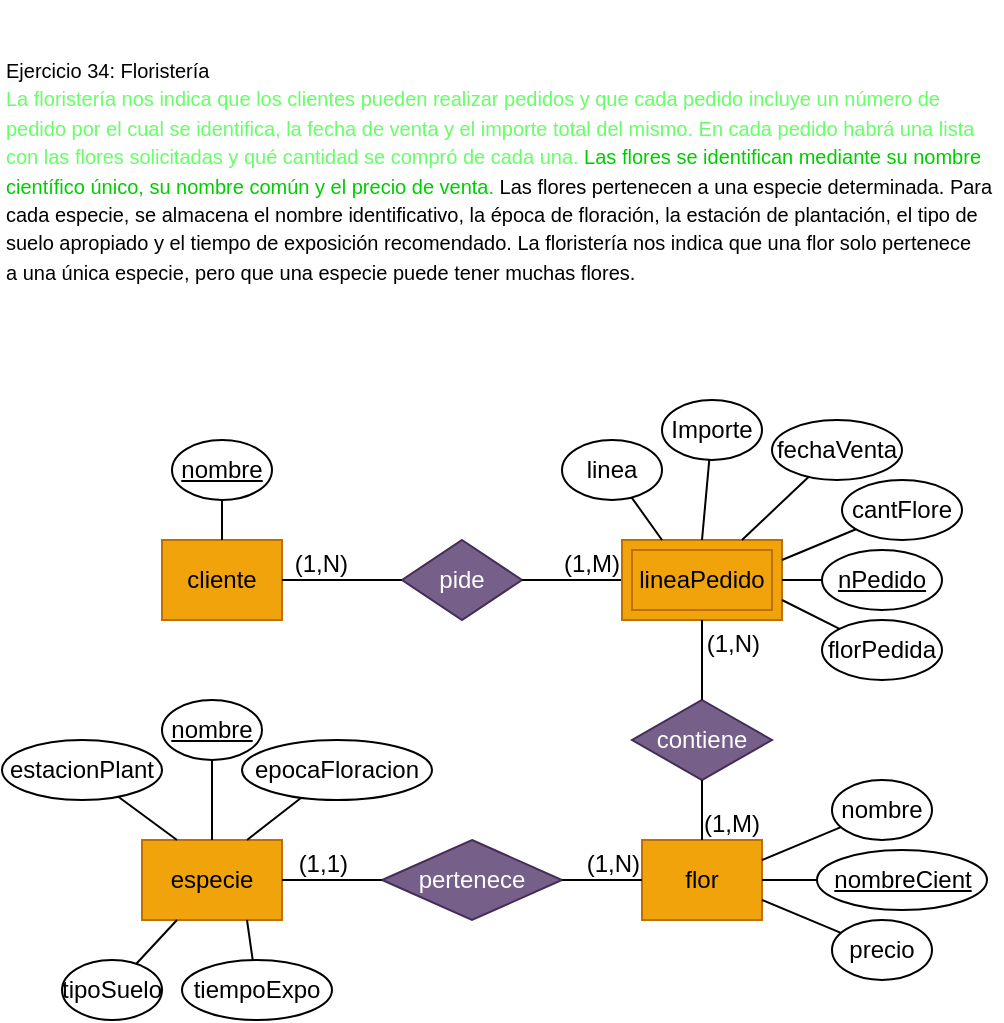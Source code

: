 <mxfile version="27.0.9">
  <diagram name="Página-1" id="RZ7EFmUV7fL9KG5f3UMx">
    <mxGraphModel dx="788" dy="1720" grid="1" gridSize="10" guides="1" tooltips="1" connect="1" arrows="1" fold="1" page="1" pageScale="1" pageWidth="827" pageHeight="1169" math="0" shadow="0">
      <root>
        <mxCell id="0" />
        <mxCell id="1" parent="0" />
        <mxCell id="-OEHWUJd3B2xy4A2kZtr-1" value="&lt;div&gt;&lt;span style=&quot;font-size: 10px;&quot;&gt;Ejercicio 34: Floristería&lt;/span&gt;&lt;/div&gt;&lt;div&gt;&lt;span style=&quot;font-size: 10px;&quot;&gt;&lt;font style=&quot;color: rgb(102, 255, 102);&quot;&gt;La floristería nos indica que los clientes pueden realizar pedidos y que cada pedido incluye un número de&lt;/font&gt;&lt;/span&gt;&lt;/div&gt;&lt;div&gt;&lt;span style=&quot;font-size: 10px;&quot;&gt;&lt;font style=&quot;color: rgb(102, 255, 102);&quot;&gt;pedido por el cual se identifica, la fecha de venta y el importe total del mismo. En cada pedido habrá una lista&lt;/font&gt;&lt;/span&gt;&lt;/div&gt;&lt;div&gt;&lt;span style=&quot;font-size: 10px;&quot;&gt;&lt;font style=&quot;color: rgb(102, 255, 102);&quot;&gt;con las flores solicitadas y qué cantidad se compró de cada una.&lt;/font&gt;&lt;font style=&quot;color: rgb(0, 204, 0);&quot;&gt; Las flores se identifican mediante su nombre&lt;/font&gt;&lt;/span&gt;&lt;/div&gt;&lt;div&gt;&lt;span style=&quot;font-size: 10px;&quot;&gt;&lt;font style=&quot;color: rgb(0, 204, 0);&quot;&gt;científico único, su nombre común y el precio de venta. &lt;/font&gt;Las flores pertenecen a una especie determinada. Para&lt;/span&gt;&lt;/div&gt;&lt;div&gt;&lt;span style=&quot;font-size: 10px;&quot;&gt;cada especie, se almacena el nombre identificativo, la época de floración, la estación de plantación, el tipo de&lt;/span&gt;&lt;/div&gt;&lt;div&gt;&lt;span style=&quot;font-size: 10px;&quot;&gt;suelo apropiado y el tiempo de exposición recomendado. La floristería nos indica que una flor solo pertenece&lt;/span&gt;&lt;/div&gt;&lt;div&gt;&lt;span style=&quot;font-size: 10px;&quot;&gt;a una única especie, pero que una especie puede tener muchas flores.&lt;/span&gt;&lt;/div&gt;" style="text;html=1;align=left;verticalAlign=middle;whiteSpace=wrap;rounded=0;" parent="1" vertex="1">
          <mxGeometry x="70" y="-70" width="500" height="170" as="geometry" />
        </mxCell>
        <mxCell id="-OEHWUJd3B2xy4A2kZtr-2" value="cliente" style="whiteSpace=wrap;html=1;align=center;fillColor=#f0a30a;strokeColor=#BD7000;fontColor=#000000;" parent="1" vertex="1">
          <mxGeometry x="150" y="200" width="60" height="40" as="geometry" />
        </mxCell>
        <mxCell id="-OEHWUJd3B2xy4A2kZtr-3" value="flor" style="whiteSpace=wrap;html=1;align=center;fillColor=#f0a30a;strokeColor=#BD7000;fontColor=#000000;" parent="1" vertex="1">
          <mxGeometry x="390" y="350" width="60" height="40" as="geometry" />
        </mxCell>
        <mxCell id="-OEHWUJd3B2xy4A2kZtr-4" value="pide" style="shape=rhombus;perimeter=rhombusPerimeter;whiteSpace=wrap;html=1;align=center;fillColor=#76608a;fontColor=#ffffff;strokeColor=#432D57;" parent="1" vertex="1">
          <mxGeometry x="270" y="200" width="60" height="40" as="geometry" />
        </mxCell>
        <mxCell id="-OEHWUJd3B2xy4A2kZtr-5" value="" style="endArrow=none;html=1;rounded=0;exitX=0;exitY=0.5;exitDx=0;exitDy=0;entryX=1;entryY=0.5;entryDx=0;entryDy=0;" parent="1" source="-OEHWUJd3B2xy4A2kZtr-4" target="-OEHWUJd3B2xy4A2kZtr-2" edge="1">
          <mxGeometry relative="1" as="geometry">
            <mxPoint x="271" y="190" as="sourcePoint" />
            <mxPoint x="224" y="220" as="targetPoint" />
          </mxGeometry>
        </mxCell>
        <mxCell id="-OEHWUJd3B2xy4A2kZtr-6" value="(1,N)" style="resizable=0;html=1;whiteSpace=wrap;align=right;verticalAlign=bottom;" parent="-OEHWUJd3B2xy4A2kZtr-5" connectable="0" vertex="1">
          <mxGeometry x="1" relative="1" as="geometry">
            <mxPoint x="34" as="offset" />
          </mxGeometry>
        </mxCell>
        <mxCell id="-OEHWUJd3B2xy4A2kZtr-7" value="" style="endArrow=none;html=1;rounded=0;exitX=1;exitY=0.5;exitDx=0;exitDy=0;entryX=0;entryY=0.5;entryDx=0;entryDy=0;" parent="1" source="-OEHWUJd3B2xy4A2kZtr-4" target="-OEHWUJd3B2xy4A2kZtr-10" edge="1">
          <mxGeometry relative="1" as="geometry">
            <mxPoint x="271" y="190" as="sourcePoint" />
            <mxPoint x="380" y="220" as="targetPoint" />
          </mxGeometry>
        </mxCell>
        <mxCell id="-OEHWUJd3B2xy4A2kZtr-8" value="(1,M)" style="resizable=0;html=1;whiteSpace=wrap;align=right;verticalAlign=bottom;" parent="-OEHWUJd3B2xy4A2kZtr-7" connectable="0" vertex="1">
          <mxGeometry x="1" relative="1" as="geometry">
            <mxPoint as="offset" />
          </mxGeometry>
        </mxCell>
        <mxCell id="-OEHWUJd3B2xy4A2kZtr-10" value="lineaPedido" style="whiteSpace=wrap;html=1;align=center;fillColor=#f0a30a;strokeColor=#BD7000;fontColor=#000000;shape=ext;margin=3;double=1;" parent="1" vertex="1">
          <mxGeometry x="380" y="200" width="80" height="40" as="geometry" />
        </mxCell>
        <mxCell id="-OEHWUJd3B2xy4A2kZtr-12" value="contiene" style="shape=rhombus;perimeter=rhombusPerimeter;whiteSpace=wrap;html=1;align=center;fillColor=#76608a;fontColor=#ffffff;strokeColor=#432D57;" parent="1" vertex="1">
          <mxGeometry x="385" y="280" width="70" height="40" as="geometry" />
        </mxCell>
        <mxCell id="-OEHWUJd3B2xy4A2kZtr-13" value="" style="endArrow=none;html=1;rounded=0;exitX=0.5;exitY=0;exitDx=0;exitDy=0;entryX=0.5;entryY=1;entryDx=0;entryDy=0;" parent="1" source="-OEHWUJd3B2xy4A2kZtr-12" target="-OEHWUJd3B2xy4A2kZtr-10" edge="1">
          <mxGeometry relative="1" as="geometry">
            <mxPoint x="347" y="260" as="sourcePoint" />
            <mxPoint x="300" y="290" as="targetPoint" />
          </mxGeometry>
        </mxCell>
        <mxCell id="-OEHWUJd3B2xy4A2kZtr-14" value="(1,N)" style="resizable=0;html=1;whiteSpace=wrap;align=right;verticalAlign=bottom;" parent="-OEHWUJd3B2xy4A2kZtr-13" connectable="0" vertex="1">
          <mxGeometry x="1" relative="1" as="geometry">
            <mxPoint x="30" y="20" as="offset" />
          </mxGeometry>
        </mxCell>
        <mxCell id="-OEHWUJd3B2xy4A2kZtr-15" value="" style="endArrow=none;html=1;rounded=0;exitX=0.5;exitY=1;exitDx=0;exitDy=0;entryX=0.5;entryY=0;entryDx=0;entryDy=0;" parent="1" source="-OEHWUJd3B2xy4A2kZtr-12" target="-OEHWUJd3B2xy4A2kZtr-3" edge="1">
          <mxGeometry relative="1" as="geometry">
            <mxPoint x="347" y="260" as="sourcePoint" />
            <mxPoint x="520" y="290" as="targetPoint" />
          </mxGeometry>
        </mxCell>
        <mxCell id="-OEHWUJd3B2xy4A2kZtr-16" value="(1,M)" style="resizable=0;html=1;whiteSpace=wrap;align=right;verticalAlign=bottom;" parent="-OEHWUJd3B2xy4A2kZtr-15" connectable="0" vertex="1">
          <mxGeometry x="1" relative="1" as="geometry">
            <mxPoint x="30" as="offset" />
          </mxGeometry>
        </mxCell>
        <mxCell id="-OEHWUJd3B2xy4A2kZtr-17" value="" style="endArrow=none;html=1;rounded=0;exitX=1;exitY=0.5;exitDx=0;exitDy=0;" parent="1" source="-OEHWUJd3B2xy4A2kZtr-10" target="-OEHWUJd3B2xy4A2kZtr-18" edge="1">
          <mxGeometry relative="1" as="geometry">
            <mxPoint x="474" y="220" as="sourcePoint" />
            <mxPoint x="534" y="220" as="targetPoint" />
          </mxGeometry>
        </mxCell>
        <mxCell id="-OEHWUJd3B2xy4A2kZtr-18" value="&lt;u&gt;nPedido&lt;/u&gt;" style="ellipse;whiteSpace=wrap;html=1;align=center;" parent="1" vertex="1">
          <mxGeometry x="480" y="205" width="60" height="30" as="geometry" />
        </mxCell>
        <mxCell id="-OEHWUJd3B2xy4A2kZtr-19" value="" style="endArrow=none;html=1;rounded=0;exitX=0.75;exitY=0;exitDx=0;exitDy=0;" parent="1" source="-OEHWUJd3B2xy4A2kZtr-10" target="-OEHWUJd3B2xy4A2kZtr-20" edge="1">
          <mxGeometry relative="1" as="geometry">
            <mxPoint x="450" y="175" as="sourcePoint" />
            <mxPoint x="510" y="175" as="targetPoint" />
          </mxGeometry>
        </mxCell>
        <mxCell id="-OEHWUJd3B2xy4A2kZtr-20" value="fechaVenta" style="ellipse;whiteSpace=wrap;html=1;align=center;" parent="1" vertex="1">
          <mxGeometry x="455" y="140" width="65" height="30" as="geometry" />
        </mxCell>
        <mxCell id="-OEHWUJd3B2xy4A2kZtr-21" value="" style="endArrow=none;html=1;rounded=0;exitX=0.5;exitY=0;exitDx=0;exitDy=0;" parent="1" source="-OEHWUJd3B2xy4A2kZtr-10" target="-OEHWUJd3B2xy4A2kZtr-22" edge="1">
          <mxGeometry relative="1" as="geometry">
            <mxPoint x="370" y="165" as="sourcePoint" />
            <mxPoint x="430" y="165" as="targetPoint" />
          </mxGeometry>
        </mxCell>
        <mxCell id="-OEHWUJd3B2xy4A2kZtr-22" value="Importe" style="ellipse;whiteSpace=wrap;html=1;align=center;" parent="1" vertex="1">
          <mxGeometry x="400" y="130" width="50" height="30" as="geometry" />
        </mxCell>
        <mxCell id="-OEHWUJd3B2xy4A2kZtr-23" value="" style="endArrow=none;html=1;rounded=0;exitX=1;exitY=0.75;exitDx=0;exitDy=0;" parent="1" source="-OEHWUJd3B2xy4A2kZtr-10" target="-OEHWUJd3B2xy4A2kZtr-24" edge="1">
          <mxGeometry relative="1" as="geometry">
            <mxPoint x="455" y="255" as="sourcePoint" />
            <mxPoint x="515" y="255" as="targetPoint" />
          </mxGeometry>
        </mxCell>
        <mxCell id="-OEHWUJd3B2xy4A2kZtr-24" value="florPedida" style="ellipse;whiteSpace=wrap;html=1;align=center;" parent="1" vertex="1">
          <mxGeometry x="480" y="240" width="60" height="30" as="geometry" />
        </mxCell>
        <mxCell id="-OEHWUJd3B2xy4A2kZtr-25" value="" style="endArrow=none;html=1;rounded=0;exitX=1;exitY=0.25;exitDx=0;exitDy=0;" parent="1" source="-OEHWUJd3B2xy4A2kZtr-10" target="-OEHWUJd3B2xy4A2kZtr-26" edge="1">
          <mxGeometry relative="1" as="geometry">
            <mxPoint x="490" y="195" as="sourcePoint" />
            <mxPoint x="550" y="195" as="targetPoint" />
          </mxGeometry>
        </mxCell>
        <mxCell id="-OEHWUJd3B2xy4A2kZtr-26" value="cantFlore" style="ellipse;whiteSpace=wrap;html=1;align=center;" parent="1" vertex="1">
          <mxGeometry x="490" y="170" width="60" height="30" as="geometry" />
        </mxCell>
        <mxCell id="-OEHWUJd3B2xy4A2kZtr-27" value="" style="endArrow=none;html=1;rounded=0;exitX=1;exitY=0.5;exitDx=0;exitDy=0;" parent="1" source="-OEHWUJd3B2xy4A2kZtr-3" target="-OEHWUJd3B2xy4A2kZtr-28" edge="1">
          <mxGeometry relative="1" as="geometry">
            <mxPoint x="460" y="370" as="sourcePoint" />
            <mxPoint x="520" y="370" as="targetPoint" />
          </mxGeometry>
        </mxCell>
        <mxCell id="-OEHWUJd3B2xy4A2kZtr-28" value="&lt;u&gt;nombreCient&lt;/u&gt;" style="ellipse;whiteSpace=wrap;html=1;align=center;" parent="1" vertex="1">
          <mxGeometry x="477.5" y="355" width="85" height="30" as="geometry" />
        </mxCell>
        <mxCell id="-OEHWUJd3B2xy4A2kZtr-29" value="" style="endArrow=none;html=1;rounded=0;exitX=1;exitY=0.25;exitDx=0;exitDy=0;" parent="1" source="-OEHWUJd3B2xy4A2kZtr-3" target="-OEHWUJd3B2xy4A2kZtr-30" edge="1">
          <mxGeometry relative="1" as="geometry">
            <mxPoint x="468" y="325" as="sourcePoint" />
            <mxPoint x="528" y="325" as="targetPoint" />
          </mxGeometry>
        </mxCell>
        <mxCell id="-OEHWUJd3B2xy4A2kZtr-30" value="nombre" style="ellipse;whiteSpace=wrap;html=1;align=center;" parent="1" vertex="1">
          <mxGeometry x="485" y="320" width="50" height="30" as="geometry" />
        </mxCell>
        <mxCell id="-OEHWUJd3B2xy4A2kZtr-31" value="" style="endArrow=none;html=1;rounded=0;exitX=1;exitY=0.75;exitDx=0;exitDy=0;" parent="1" source="-OEHWUJd3B2xy4A2kZtr-3" target="-OEHWUJd3B2xy4A2kZtr-32" edge="1">
          <mxGeometry relative="1" as="geometry">
            <mxPoint x="460" y="410" as="sourcePoint" />
            <mxPoint x="528" y="405" as="targetPoint" />
          </mxGeometry>
        </mxCell>
        <mxCell id="-OEHWUJd3B2xy4A2kZtr-32" value="precio" style="ellipse;whiteSpace=wrap;html=1;align=center;" parent="1" vertex="1">
          <mxGeometry x="485" y="390" width="50" height="30" as="geometry" />
        </mxCell>
        <mxCell id="-OEHWUJd3B2xy4A2kZtr-33" value="especie" style="whiteSpace=wrap;html=1;align=center;fillColor=#f0a30a;strokeColor=#BD7000;fontColor=#000000;" parent="1" vertex="1">
          <mxGeometry x="140" y="350" width="70" height="40" as="geometry" />
        </mxCell>
        <mxCell id="-OEHWUJd3B2xy4A2kZtr-34" value="pertenece" style="shape=rhombus;perimeter=rhombusPerimeter;whiteSpace=wrap;html=1;align=center;fillColor=#76608a;fontColor=#ffffff;strokeColor=#432D57;" parent="1" vertex="1">
          <mxGeometry x="260" y="350" width="90" height="40" as="geometry" />
        </mxCell>
        <mxCell id="-OEHWUJd3B2xy4A2kZtr-35" value="" style="endArrow=none;html=1;rounded=0;exitX=0;exitY=0.5;exitDx=0;exitDy=0;entryX=1;entryY=0.5;entryDx=0;entryDy=0;" parent="1" source="-OEHWUJd3B2xy4A2kZtr-34" target="-OEHWUJd3B2xy4A2kZtr-33" edge="1">
          <mxGeometry relative="1" as="geometry">
            <mxPoint x="217" y="340" as="sourcePoint" />
            <mxPoint x="210" y="390" as="targetPoint" />
          </mxGeometry>
        </mxCell>
        <mxCell id="-OEHWUJd3B2xy4A2kZtr-36" value="(1,1)" style="resizable=0;html=1;whiteSpace=wrap;align=right;verticalAlign=bottom;" parent="-OEHWUJd3B2xy4A2kZtr-35" connectable="0" vertex="1">
          <mxGeometry x="1" relative="1" as="geometry">
            <mxPoint x="34" as="offset" />
          </mxGeometry>
        </mxCell>
        <mxCell id="-OEHWUJd3B2xy4A2kZtr-37" value="" style="endArrow=none;html=1;rounded=0;exitX=1;exitY=0.5;exitDx=0;exitDy=0;entryX=0;entryY=0.5;entryDx=0;entryDy=0;" parent="1" source="-OEHWUJd3B2xy4A2kZtr-34" target="-OEHWUJd3B2xy4A2kZtr-3" edge="1">
          <mxGeometry relative="1" as="geometry">
            <mxPoint x="217" y="340" as="sourcePoint" />
            <mxPoint x="390" y="370" as="targetPoint" />
          </mxGeometry>
        </mxCell>
        <mxCell id="-OEHWUJd3B2xy4A2kZtr-38" value="(1,N)" style="resizable=0;html=1;whiteSpace=wrap;align=right;verticalAlign=bottom;" parent="-OEHWUJd3B2xy4A2kZtr-37" connectable="0" vertex="1">
          <mxGeometry x="1" relative="1" as="geometry">
            <mxPoint as="offset" />
          </mxGeometry>
        </mxCell>
        <mxCell id="-OEHWUJd3B2xy4A2kZtr-39" value="" style="endArrow=none;html=1;rounded=0;exitX=0.5;exitY=0;exitDx=0;exitDy=0;" parent="1" source="-OEHWUJd3B2xy4A2kZtr-33" target="-OEHWUJd3B2xy4A2kZtr-40" edge="1">
          <mxGeometry relative="1" as="geometry">
            <mxPoint x="120" y="295" as="sourcePoint" />
            <mxPoint x="180" y="295" as="targetPoint" />
          </mxGeometry>
        </mxCell>
        <mxCell id="-OEHWUJd3B2xy4A2kZtr-40" value="&lt;u&gt;nombre&lt;/u&gt;" style="ellipse;whiteSpace=wrap;html=1;align=center;" parent="1" vertex="1">
          <mxGeometry x="150" y="280" width="50" height="30" as="geometry" />
        </mxCell>
        <mxCell id="-OEHWUJd3B2xy4A2kZtr-41" value="" style="endArrow=none;html=1;rounded=0;exitX=0.75;exitY=0;exitDx=0;exitDy=0;" parent="1" source="-OEHWUJd3B2xy4A2kZtr-33" target="-OEHWUJd3B2xy4A2kZtr-42" edge="1">
          <mxGeometry relative="1" as="geometry">
            <mxPoint x="200" y="315" as="sourcePoint" />
            <mxPoint x="260" y="315" as="targetPoint" />
          </mxGeometry>
        </mxCell>
        <mxCell id="-OEHWUJd3B2xy4A2kZtr-42" value="epocaFloracion" style="ellipse;whiteSpace=wrap;html=1;align=center;" parent="1" vertex="1">
          <mxGeometry x="190" y="300" width="95" height="30" as="geometry" />
        </mxCell>
        <mxCell id="-OEHWUJd3B2xy4A2kZtr-43" value="" style="endArrow=none;html=1;rounded=0;exitX=0.25;exitY=0;exitDx=0;exitDy=0;" parent="1" source="-OEHWUJd3B2xy4A2kZtr-33" target="-OEHWUJd3B2xy4A2kZtr-44" edge="1">
          <mxGeometry relative="1" as="geometry">
            <mxPoint x="65" y="315" as="sourcePoint" />
            <mxPoint x="125" y="315" as="targetPoint" />
          </mxGeometry>
        </mxCell>
        <mxCell id="-OEHWUJd3B2xy4A2kZtr-44" value="estacionPlant" style="ellipse;whiteSpace=wrap;html=1;align=center;" parent="1" vertex="1">
          <mxGeometry x="70" y="300" width="80" height="30" as="geometry" />
        </mxCell>
        <mxCell id="-OEHWUJd3B2xy4A2kZtr-45" value="" style="endArrow=none;html=1;rounded=0;exitX=0.25;exitY=1;exitDx=0;exitDy=0;" parent="1" source="-OEHWUJd3B2xy4A2kZtr-33" target="-OEHWUJd3B2xy4A2kZtr-46" edge="1">
          <mxGeometry relative="1" as="geometry">
            <mxPoint x="140" y="360" as="sourcePoint" />
            <mxPoint x="120" y="415" as="targetPoint" />
          </mxGeometry>
        </mxCell>
        <mxCell id="-OEHWUJd3B2xy4A2kZtr-46" value="tipoSuelo" style="ellipse;whiteSpace=wrap;html=1;align=center;" parent="1" vertex="1">
          <mxGeometry x="100" y="410" width="50" height="30" as="geometry" />
        </mxCell>
        <mxCell id="-OEHWUJd3B2xy4A2kZtr-47" value="" style="endArrow=none;html=1;rounded=0;exitX=0.75;exitY=1;exitDx=0;exitDy=0;" parent="1" source="-OEHWUJd3B2xy4A2kZtr-33" target="-OEHWUJd3B2xy4A2kZtr-48" edge="1">
          <mxGeometry relative="1" as="geometry">
            <mxPoint x="190" y="425" as="sourcePoint" />
            <mxPoint x="250" y="425" as="targetPoint" />
          </mxGeometry>
        </mxCell>
        <mxCell id="-OEHWUJd3B2xy4A2kZtr-48" value="tiempoExpo" style="ellipse;whiteSpace=wrap;html=1;align=center;" parent="1" vertex="1">
          <mxGeometry x="160" y="410" width="75" height="30" as="geometry" />
        </mxCell>
        <mxCell id="-cZX4sVj1B2Ne8dQj95I-2" value="" style="endArrow=none;html=1;rounded=0;exitX=0.25;exitY=0;exitDx=0;exitDy=0;" parent="1" source="-OEHWUJd3B2xy4A2kZtr-10" target="-cZX4sVj1B2Ne8dQj95I-3" edge="1">
          <mxGeometry relative="1" as="geometry">
            <mxPoint x="329" y="135" as="sourcePoint" />
            <mxPoint x="389" y="135" as="targetPoint" />
          </mxGeometry>
        </mxCell>
        <mxCell id="-cZX4sVj1B2Ne8dQj95I-3" value="linea" style="ellipse;whiteSpace=wrap;html=1;align=center;" parent="1" vertex="1">
          <mxGeometry x="350" y="150" width="50" height="30" as="geometry" />
        </mxCell>
        <mxCell id="OKqsUGqpltYQSNXl0QSN-1" value="" style="endArrow=none;html=1;rounded=0;exitX=0.5;exitY=0;exitDx=0;exitDy=0;" edge="1" target="OKqsUGqpltYQSNXl0QSN-2" parent="1" source="-OEHWUJd3B2xy4A2kZtr-2">
          <mxGeometry relative="1" as="geometry">
            <mxPoint x="125" y="155" as="sourcePoint" />
            <mxPoint x="185" y="155" as="targetPoint" />
          </mxGeometry>
        </mxCell>
        <mxCell id="OKqsUGqpltYQSNXl0QSN-2" value="&lt;u&gt;nombre&lt;/u&gt;" style="ellipse;whiteSpace=wrap;html=1;align=center;" vertex="1" parent="1">
          <mxGeometry x="155" y="150" width="50" height="30" as="geometry" />
        </mxCell>
      </root>
    </mxGraphModel>
  </diagram>
</mxfile>
